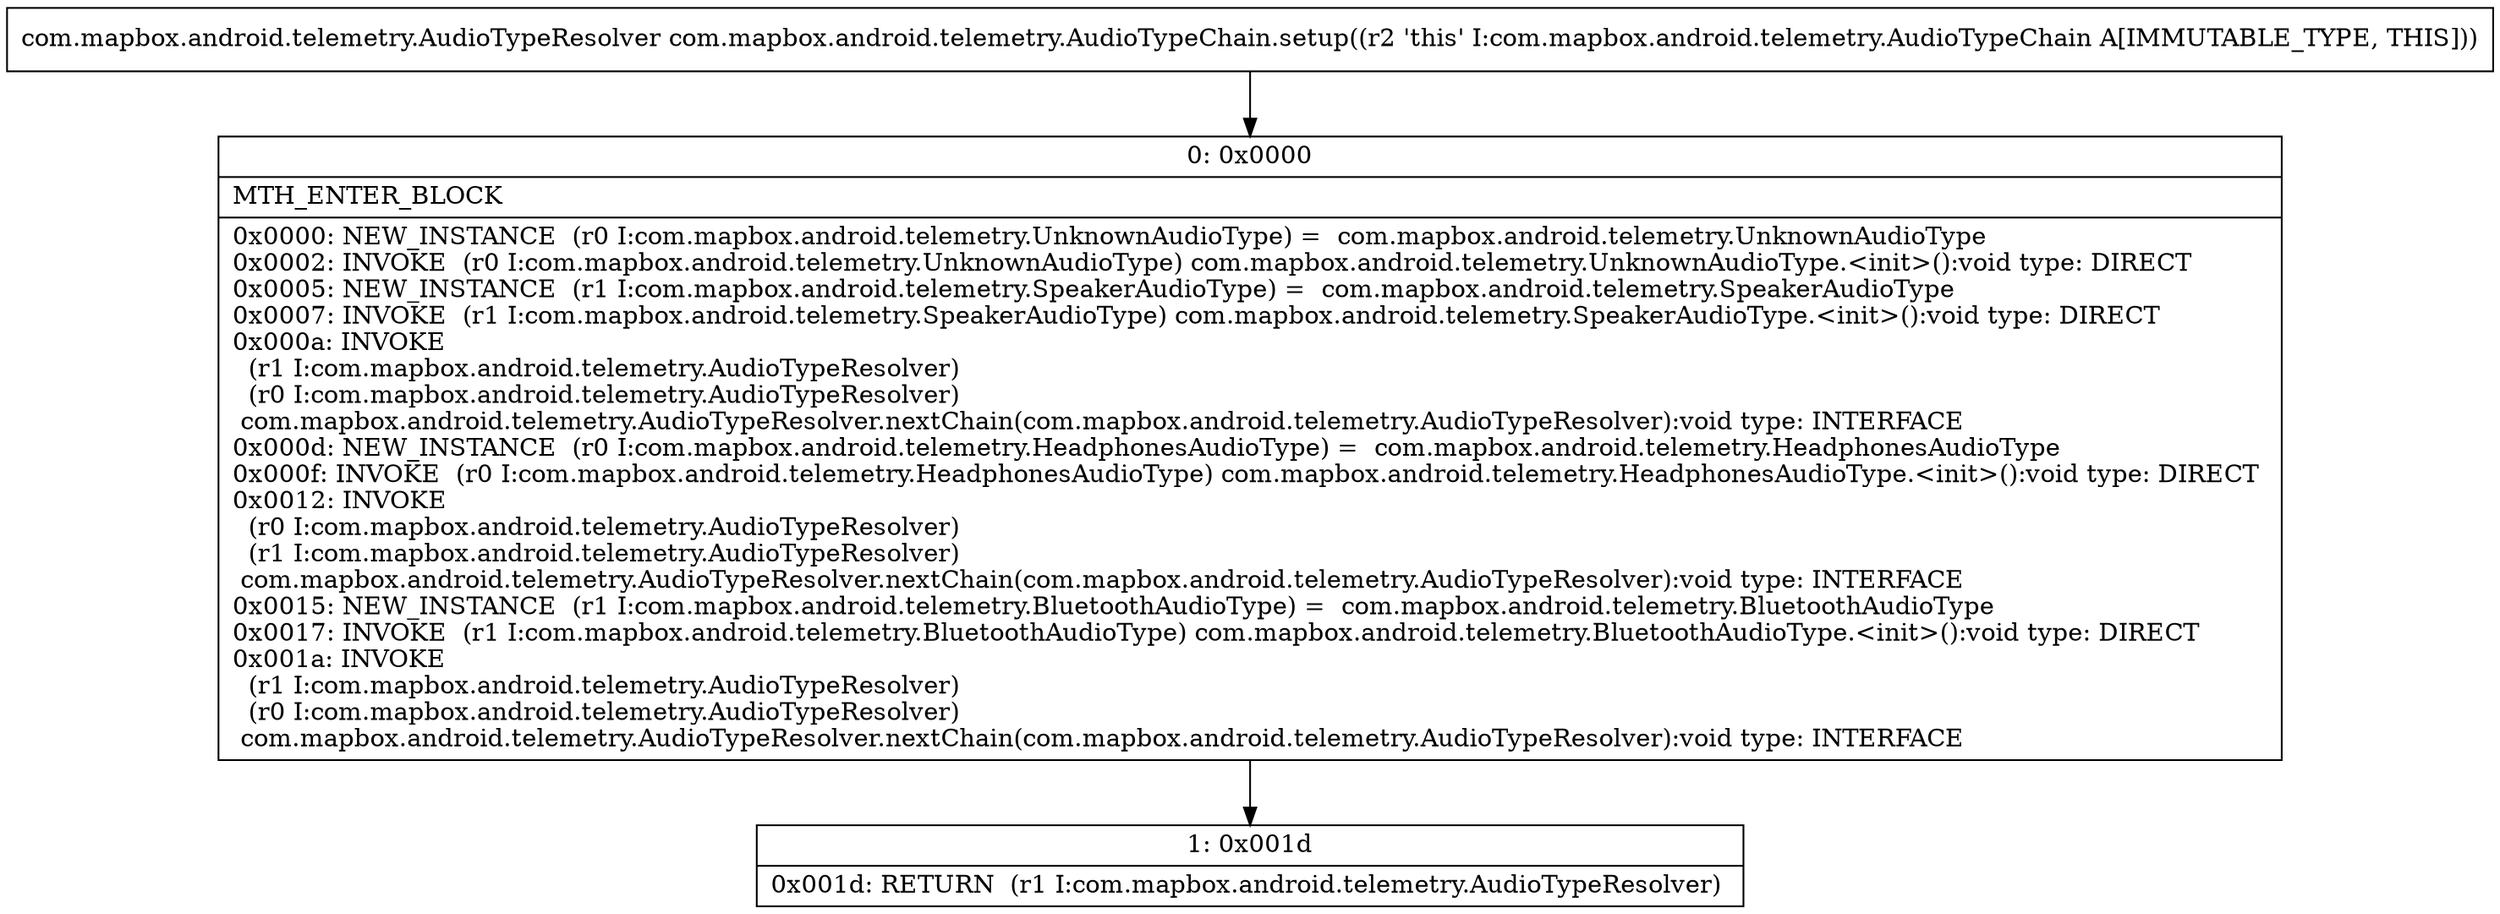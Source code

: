 digraph "CFG forcom.mapbox.android.telemetry.AudioTypeChain.setup()Lcom\/mapbox\/android\/telemetry\/AudioTypeResolver;" {
Node_0 [shape=record,label="{0\:\ 0x0000|MTH_ENTER_BLOCK\l|0x0000: NEW_INSTANCE  (r0 I:com.mapbox.android.telemetry.UnknownAudioType) =  com.mapbox.android.telemetry.UnknownAudioType \l0x0002: INVOKE  (r0 I:com.mapbox.android.telemetry.UnknownAudioType) com.mapbox.android.telemetry.UnknownAudioType.\<init\>():void type: DIRECT \l0x0005: NEW_INSTANCE  (r1 I:com.mapbox.android.telemetry.SpeakerAudioType) =  com.mapbox.android.telemetry.SpeakerAudioType \l0x0007: INVOKE  (r1 I:com.mapbox.android.telemetry.SpeakerAudioType) com.mapbox.android.telemetry.SpeakerAudioType.\<init\>():void type: DIRECT \l0x000a: INVOKE  \l  (r1 I:com.mapbox.android.telemetry.AudioTypeResolver)\l  (r0 I:com.mapbox.android.telemetry.AudioTypeResolver)\l com.mapbox.android.telemetry.AudioTypeResolver.nextChain(com.mapbox.android.telemetry.AudioTypeResolver):void type: INTERFACE \l0x000d: NEW_INSTANCE  (r0 I:com.mapbox.android.telemetry.HeadphonesAudioType) =  com.mapbox.android.telemetry.HeadphonesAudioType \l0x000f: INVOKE  (r0 I:com.mapbox.android.telemetry.HeadphonesAudioType) com.mapbox.android.telemetry.HeadphonesAudioType.\<init\>():void type: DIRECT \l0x0012: INVOKE  \l  (r0 I:com.mapbox.android.telemetry.AudioTypeResolver)\l  (r1 I:com.mapbox.android.telemetry.AudioTypeResolver)\l com.mapbox.android.telemetry.AudioTypeResolver.nextChain(com.mapbox.android.telemetry.AudioTypeResolver):void type: INTERFACE \l0x0015: NEW_INSTANCE  (r1 I:com.mapbox.android.telemetry.BluetoothAudioType) =  com.mapbox.android.telemetry.BluetoothAudioType \l0x0017: INVOKE  (r1 I:com.mapbox.android.telemetry.BluetoothAudioType) com.mapbox.android.telemetry.BluetoothAudioType.\<init\>():void type: DIRECT \l0x001a: INVOKE  \l  (r1 I:com.mapbox.android.telemetry.AudioTypeResolver)\l  (r0 I:com.mapbox.android.telemetry.AudioTypeResolver)\l com.mapbox.android.telemetry.AudioTypeResolver.nextChain(com.mapbox.android.telemetry.AudioTypeResolver):void type: INTERFACE \l}"];
Node_1 [shape=record,label="{1\:\ 0x001d|0x001d: RETURN  (r1 I:com.mapbox.android.telemetry.AudioTypeResolver) \l}"];
MethodNode[shape=record,label="{com.mapbox.android.telemetry.AudioTypeResolver com.mapbox.android.telemetry.AudioTypeChain.setup((r2 'this' I:com.mapbox.android.telemetry.AudioTypeChain A[IMMUTABLE_TYPE, THIS])) }"];
MethodNode -> Node_0;
Node_0 -> Node_1;
}

